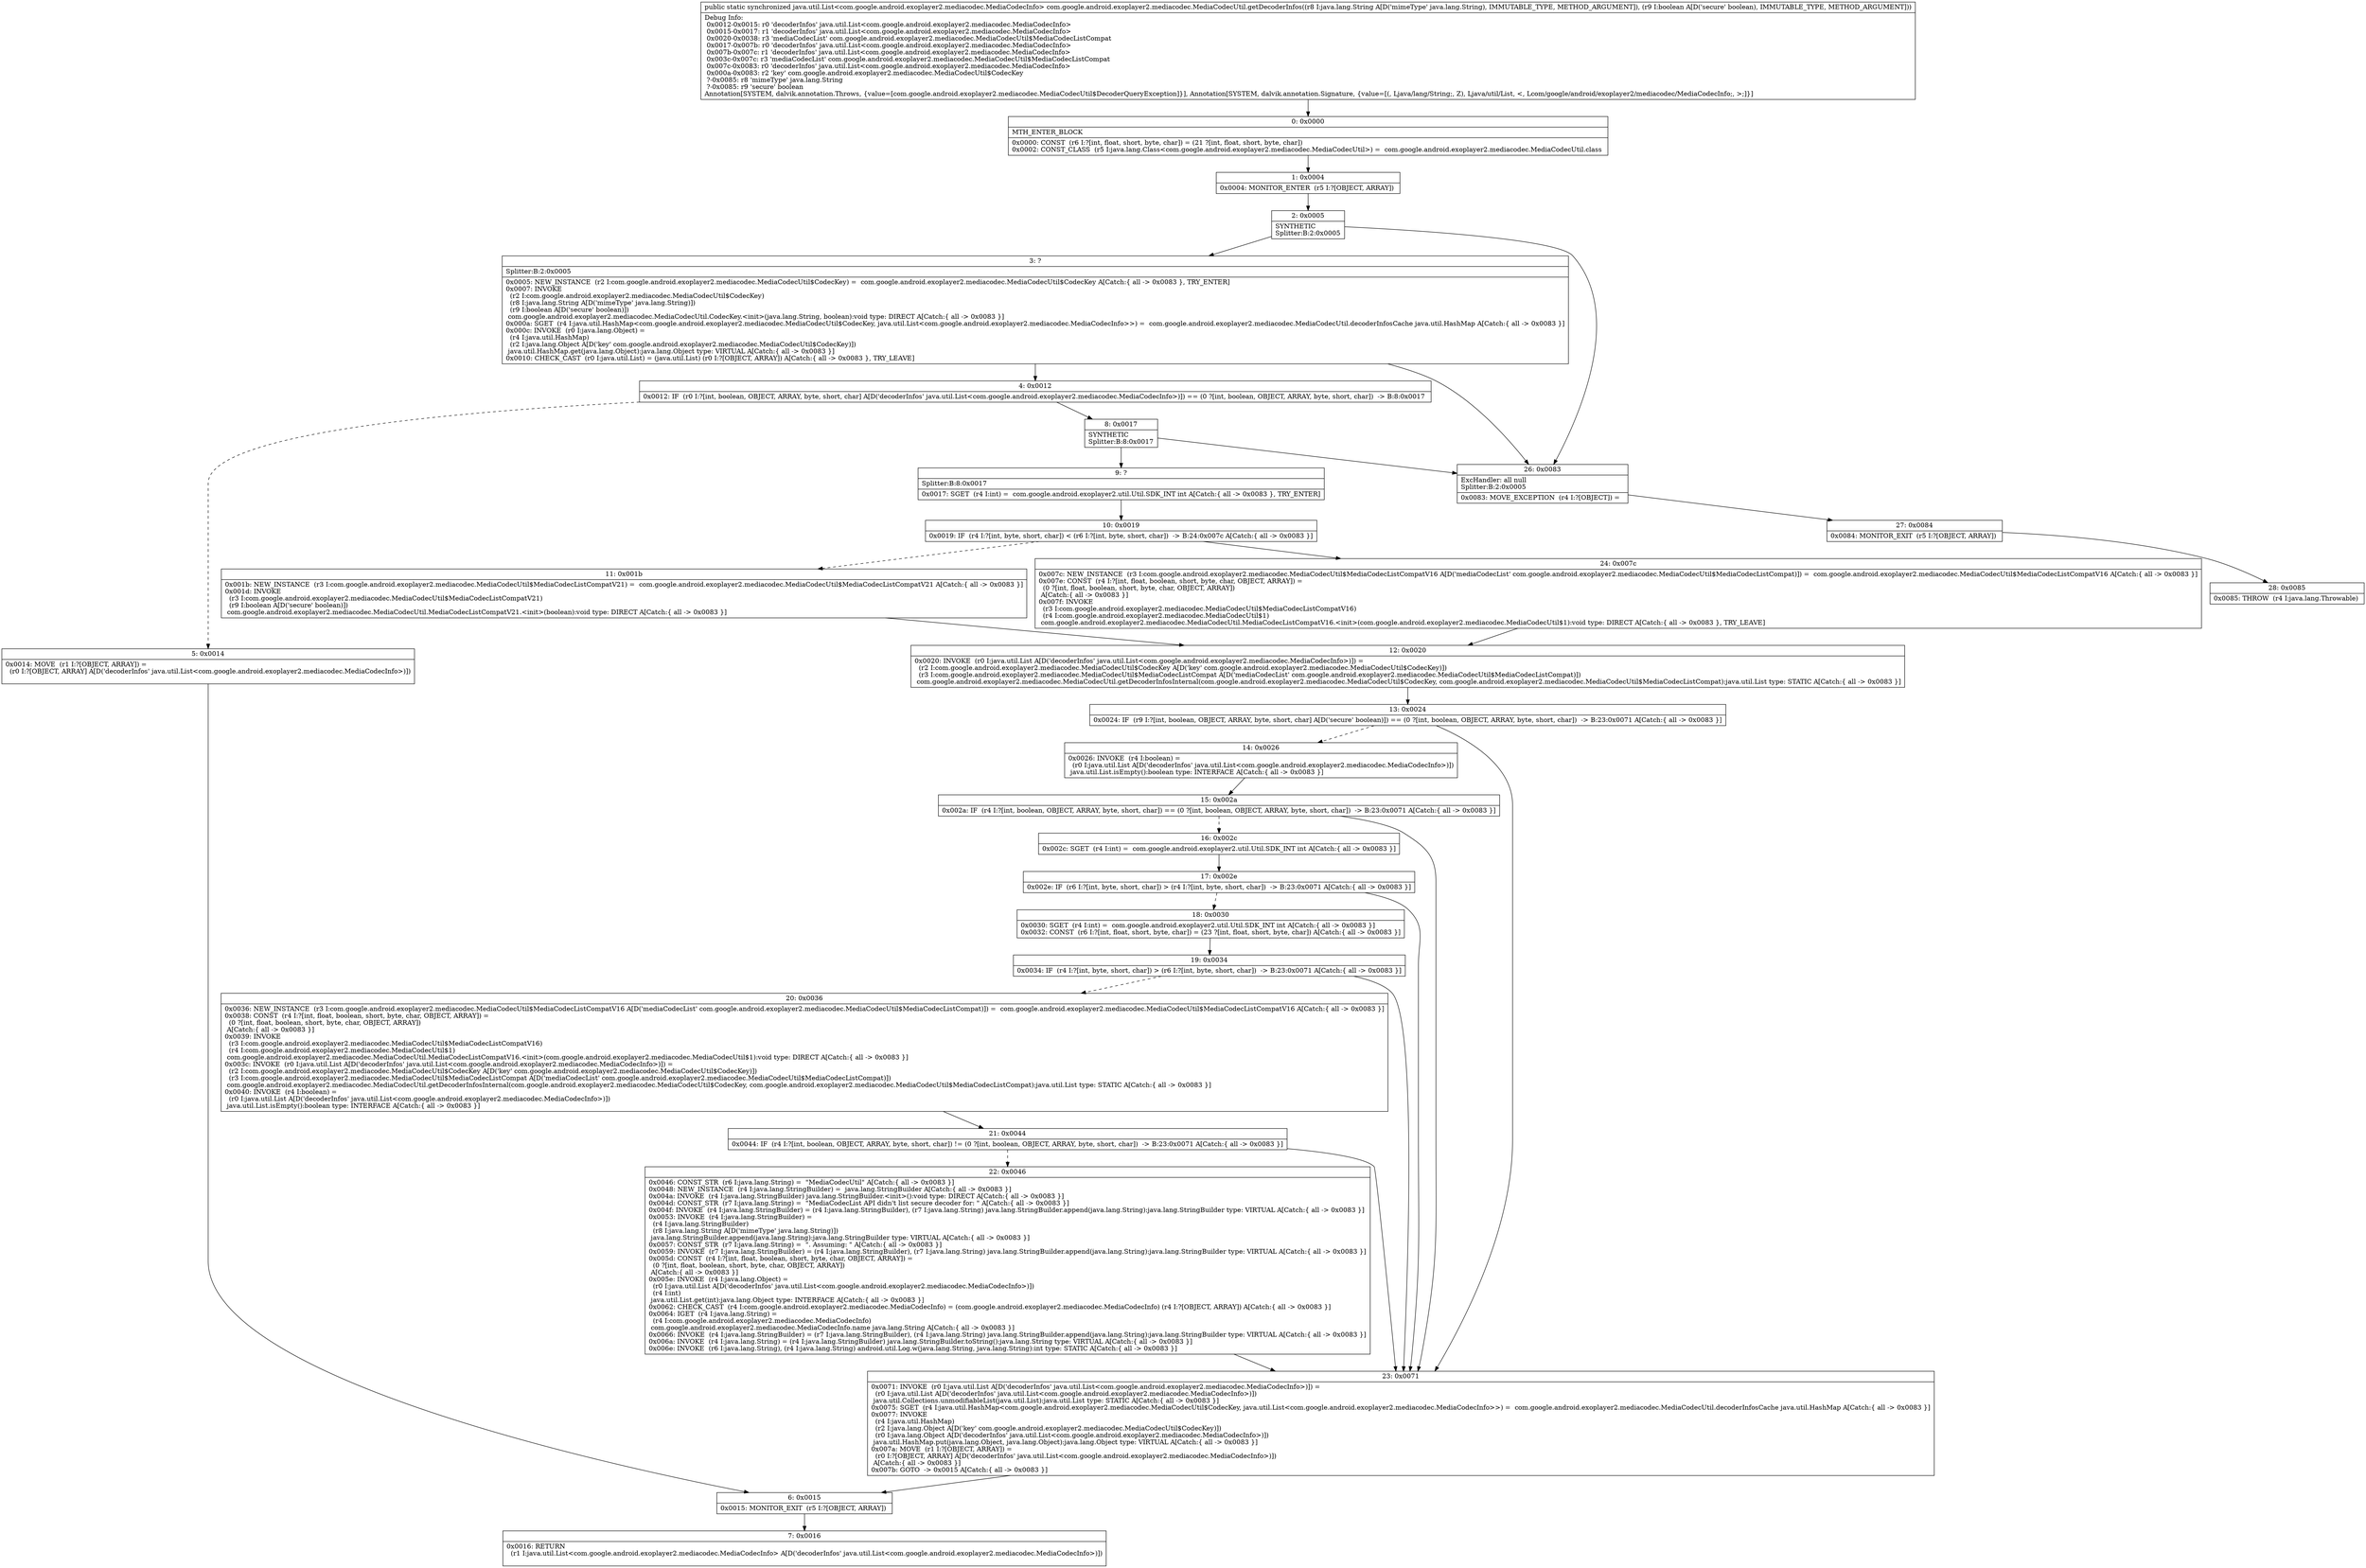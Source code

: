 digraph "CFG forcom.google.android.exoplayer2.mediacodec.MediaCodecUtil.getDecoderInfos(Ljava\/lang\/String;Z)Ljava\/util\/List;" {
Node_0 [shape=record,label="{0\:\ 0x0000|MTH_ENTER_BLOCK\l|0x0000: CONST  (r6 I:?[int, float, short, byte, char]) = (21 ?[int, float, short, byte, char]) \l0x0002: CONST_CLASS  (r5 I:java.lang.Class\<com.google.android.exoplayer2.mediacodec.MediaCodecUtil\>) =  com.google.android.exoplayer2.mediacodec.MediaCodecUtil.class \l}"];
Node_1 [shape=record,label="{1\:\ 0x0004|0x0004: MONITOR_ENTER  (r5 I:?[OBJECT, ARRAY]) \l}"];
Node_2 [shape=record,label="{2\:\ 0x0005|SYNTHETIC\lSplitter:B:2:0x0005\l}"];
Node_3 [shape=record,label="{3\:\ ?|Splitter:B:2:0x0005\l|0x0005: NEW_INSTANCE  (r2 I:com.google.android.exoplayer2.mediacodec.MediaCodecUtil$CodecKey) =  com.google.android.exoplayer2.mediacodec.MediaCodecUtil$CodecKey A[Catch:\{ all \-\> 0x0083 \}, TRY_ENTER]\l0x0007: INVOKE  \l  (r2 I:com.google.android.exoplayer2.mediacodec.MediaCodecUtil$CodecKey)\l  (r8 I:java.lang.String A[D('mimeType' java.lang.String)])\l  (r9 I:boolean A[D('secure' boolean)])\l com.google.android.exoplayer2.mediacodec.MediaCodecUtil.CodecKey.\<init\>(java.lang.String, boolean):void type: DIRECT A[Catch:\{ all \-\> 0x0083 \}]\l0x000a: SGET  (r4 I:java.util.HashMap\<com.google.android.exoplayer2.mediacodec.MediaCodecUtil$CodecKey, java.util.List\<com.google.android.exoplayer2.mediacodec.MediaCodecInfo\>\>) =  com.google.android.exoplayer2.mediacodec.MediaCodecUtil.decoderInfosCache java.util.HashMap A[Catch:\{ all \-\> 0x0083 \}]\l0x000c: INVOKE  (r0 I:java.lang.Object) = \l  (r4 I:java.util.HashMap)\l  (r2 I:java.lang.Object A[D('key' com.google.android.exoplayer2.mediacodec.MediaCodecUtil$CodecKey)])\l java.util.HashMap.get(java.lang.Object):java.lang.Object type: VIRTUAL A[Catch:\{ all \-\> 0x0083 \}]\l0x0010: CHECK_CAST  (r0 I:java.util.List) = (java.util.List) (r0 I:?[OBJECT, ARRAY]) A[Catch:\{ all \-\> 0x0083 \}, TRY_LEAVE]\l}"];
Node_4 [shape=record,label="{4\:\ 0x0012|0x0012: IF  (r0 I:?[int, boolean, OBJECT, ARRAY, byte, short, char] A[D('decoderInfos' java.util.List\<com.google.android.exoplayer2.mediacodec.MediaCodecInfo\>)]) == (0 ?[int, boolean, OBJECT, ARRAY, byte, short, char])  \-\> B:8:0x0017 \l}"];
Node_5 [shape=record,label="{5\:\ 0x0014|0x0014: MOVE  (r1 I:?[OBJECT, ARRAY]) = \l  (r0 I:?[OBJECT, ARRAY] A[D('decoderInfos' java.util.List\<com.google.android.exoplayer2.mediacodec.MediaCodecInfo\>)])\l \l}"];
Node_6 [shape=record,label="{6\:\ 0x0015|0x0015: MONITOR_EXIT  (r5 I:?[OBJECT, ARRAY]) \l}"];
Node_7 [shape=record,label="{7\:\ 0x0016|0x0016: RETURN  \l  (r1 I:java.util.List\<com.google.android.exoplayer2.mediacodec.MediaCodecInfo\> A[D('decoderInfos' java.util.List\<com.google.android.exoplayer2.mediacodec.MediaCodecInfo\>)])\l \l}"];
Node_8 [shape=record,label="{8\:\ 0x0017|SYNTHETIC\lSplitter:B:8:0x0017\l}"];
Node_9 [shape=record,label="{9\:\ ?|Splitter:B:8:0x0017\l|0x0017: SGET  (r4 I:int) =  com.google.android.exoplayer2.util.Util.SDK_INT int A[Catch:\{ all \-\> 0x0083 \}, TRY_ENTER]\l}"];
Node_10 [shape=record,label="{10\:\ 0x0019|0x0019: IF  (r4 I:?[int, byte, short, char]) \< (r6 I:?[int, byte, short, char])  \-\> B:24:0x007c A[Catch:\{ all \-\> 0x0083 \}]\l}"];
Node_11 [shape=record,label="{11\:\ 0x001b|0x001b: NEW_INSTANCE  (r3 I:com.google.android.exoplayer2.mediacodec.MediaCodecUtil$MediaCodecListCompatV21) =  com.google.android.exoplayer2.mediacodec.MediaCodecUtil$MediaCodecListCompatV21 A[Catch:\{ all \-\> 0x0083 \}]\l0x001d: INVOKE  \l  (r3 I:com.google.android.exoplayer2.mediacodec.MediaCodecUtil$MediaCodecListCompatV21)\l  (r9 I:boolean A[D('secure' boolean)])\l com.google.android.exoplayer2.mediacodec.MediaCodecUtil.MediaCodecListCompatV21.\<init\>(boolean):void type: DIRECT A[Catch:\{ all \-\> 0x0083 \}]\l}"];
Node_12 [shape=record,label="{12\:\ 0x0020|0x0020: INVOKE  (r0 I:java.util.List A[D('decoderInfos' java.util.List\<com.google.android.exoplayer2.mediacodec.MediaCodecInfo\>)]) = \l  (r2 I:com.google.android.exoplayer2.mediacodec.MediaCodecUtil$CodecKey A[D('key' com.google.android.exoplayer2.mediacodec.MediaCodecUtil$CodecKey)])\l  (r3 I:com.google.android.exoplayer2.mediacodec.MediaCodecUtil$MediaCodecListCompat A[D('mediaCodecList' com.google.android.exoplayer2.mediacodec.MediaCodecUtil$MediaCodecListCompat)])\l com.google.android.exoplayer2.mediacodec.MediaCodecUtil.getDecoderInfosInternal(com.google.android.exoplayer2.mediacodec.MediaCodecUtil$CodecKey, com.google.android.exoplayer2.mediacodec.MediaCodecUtil$MediaCodecListCompat):java.util.List type: STATIC A[Catch:\{ all \-\> 0x0083 \}]\l}"];
Node_13 [shape=record,label="{13\:\ 0x0024|0x0024: IF  (r9 I:?[int, boolean, OBJECT, ARRAY, byte, short, char] A[D('secure' boolean)]) == (0 ?[int, boolean, OBJECT, ARRAY, byte, short, char])  \-\> B:23:0x0071 A[Catch:\{ all \-\> 0x0083 \}]\l}"];
Node_14 [shape=record,label="{14\:\ 0x0026|0x0026: INVOKE  (r4 I:boolean) = \l  (r0 I:java.util.List A[D('decoderInfos' java.util.List\<com.google.android.exoplayer2.mediacodec.MediaCodecInfo\>)])\l java.util.List.isEmpty():boolean type: INTERFACE A[Catch:\{ all \-\> 0x0083 \}]\l}"];
Node_15 [shape=record,label="{15\:\ 0x002a|0x002a: IF  (r4 I:?[int, boolean, OBJECT, ARRAY, byte, short, char]) == (0 ?[int, boolean, OBJECT, ARRAY, byte, short, char])  \-\> B:23:0x0071 A[Catch:\{ all \-\> 0x0083 \}]\l}"];
Node_16 [shape=record,label="{16\:\ 0x002c|0x002c: SGET  (r4 I:int) =  com.google.android.exoplayer2.util.Util.SDK_INT int A[Catch:\{ all \-\> 0x0083 \}]\l}"];
Node_17 [shape=record,label="{17\:\ 0x002e|0x002e: IF  (r6 I:?[int, byte, short, char]) \> (r4 I:?[int, byte, short, char])  \-\> B:23:0x0071 A[Catch:\{ all \-\> 0x0083 \}]\l}"];
Node_18 [shape=record,label="{18\:\ 0x0030|0x0030: SGET  (r4 I:int) =  com.google.android.exoplayer2.util.Util.SDK_INT int A[Catch:\{ all \-\> 0x0083 \}]\l0x0032: CONST  (r6 I:?[int, float, short, byte, char]) = (23 ?[int, float, short, byte, char]) A[Catch:\{ all \-\> 0x0083 \}]\l}"];
Node_19 [shape=record,label="{19\:\ 0x0034|0x0034: IF  (r4 I:?[int, byte, short, char]) \> (r6 I:?[int, byte, short, char])  \-\> B:23:0x0071 A[Catch:\{ all \-\> 0x0083 \}]\l}"];
Node_20 [shape=record,label="{20\:\ 0x0036|0x0036: NEW_INSTANCE  (r3 I:com.google.android.exoplayer2.mediacodec.MediaCodecUtil$MediaCodecListCompatV16 A[D('mediaCodecList' com.google.android.exoplayer2.mediacodec.MediaCodecUtil$MediaCodecListCompat)]) =  com.google.android.exoplayer2.mediacodec.MediaCodecUtil$MediaCodecListCompatV16 A[Catch:\{ all \-\> 0x0083 \}]\l0x0038: CONST  (r4 I:?[int, float, boolean, short, byte, char, OBJECT, ARRAY]) = \l  (0 ?[int, float, boolean, short, byte, char, OBJECT, ARRAY])\l A[Catch:\{ all \-\> 0x0083 \}]\l0x0039: INVOKE  \l  (r3 I:com.google.android.exoplayer2.mediacodec.MediaCodecUtil$MediaCodecListCompatV16)\l  (r4 I:com.google.android.exoplayer2.mediacodec.MediaCodecUtil$1)\l com.google.android.exoplayer2.mediacodec.MediaCodecUtil.MediaCodecListCompatV16.\<init\>(com.google.android.exoplayer2.mediacodec.MediaCodecUtil$1):void type: DIRECT A[Catch:\{ all \-\> 0x0083 \}]\l0x003c: INVOKE  (r0 I:java.util.List A[D('decoderInfos' java.util.List\<com.google.android.exoplayer2.mediacodec.MediaCodecInfo\>)]) = \l  (r2 I:com.google.android.exoplayer2.mediacodec.MediaCodecUtil$CodecKey A[D('key' com.google.android.exoplayer2.mediacodec.MediaCodecUtil$CodecKey)])\l  (r3 I:com.google.android.exoplayer2.mediacodec.MediaCodecUtil$MediaCodecListCompat A[D('mediaCodecList' com.google.android.exoplayer2.mediacodec.MediaCodecUtil$MediaCodecListCompat)])\l com.google.android.exoplayer2.mediacodec.MediaCodecUtil.getDecoderInfosInternal(com.google.android.exoplayer2.mediacodec.MediaCodecUtil$CodecKey, com.google.android.exoplayer2.mediacodec.MediaCodecUtil$MediaCodecListCompat):java.util.List type: STATIC A[Catch:\{ all \-\> 0x0083 \}]\l0x0040: INVOKE  (r4 I:boolean) = \l  (r0 I:java.util.List A[D('decoderInfos' java.util.List\<com.google.android.exoplayer2.mediacodec.MediaCodecInfo\>)])\l java.util.List.isEmpty():boolean type: INTERFACE A[Catch:\{ all \-\> 0x0083 \}]\l}"];
Node_21 [shape=record,label="{21\:\ 0x0044|0x0044: IF  (r4 I:?[int, boolean, OBJECT, ARRAY, byte, short, char]) != (0 ?[int, boolean, OBJECT, ARRAY, byte, short, char])  \-\> B:23:0x0071 A[Catch:\{ all \-\> 0x0083 \}]\l}"];
Node_22 [shape=record,label="{22\:\ 0x0046|0x0046: CONST_STR  (r6 I:java.lang.String) =  \"MediaCodecUtil\" A[Catch:\{ all \-\> 0x0083 \}]\l0x0048: NEW_INSTANCE  (r4 I:java.lang.StringBuilder) =  java.lang.StringBuilder A[Catch:\{ all \-\> 0x0083 \}]\l0x004a: INVOKE  (r4 I:java.lang.StringBuilder) java.lang.StringBuilder.\<init\>():void type: DIRECT A[Catch:\{ all \-\> 0x0083 \}]\l0x004d: CONST_STR  (r7 I:java.lang.String) =  \"MediaCodecList API didn't list secure decoder for: \" A[Catch:\{ all \-\> 0x0083 \}]\l0x004f: INVOKE  (r4 I:java.lang.StringBuilder) = (r4 I:java.lang.StringBuilder), (r7 I:java.lang.String) java.lang.StringBuilder.append(java.lang.String):java.lang.StringBuilder type: VIRTUAL A[Catch:\{ all \-\> 0x0083 \}]\l0x0053: INVOKE  (r4 I:java.lang.StringBuilder) = \l  (r4 I:java.lang.StringBuilder)\l  (r8 I:java.lang.String A[D('mimeType' java.lang.String)])\l java.lang.StringBuilder.append(java.lang.String):java.lang.StringBuilder type: VIRTUAL A[Catch:\{ all \-\> 0x0083 \}]\l0x0057: CONST_STR  (r7 I:java.lang.String) =  \". Assuming: \" A[Catch:\{ all \-\> 0x0083 \}]\l0x0059: INVOKE  (r7 I:java.lang.StringBuilder) = (r4 I:java.lang.StringBuilder), (r7 I:java.lang.String) java.lang.StringBuilder.append(java.lang.String):java.lang.StringBuilder type: VIRTUAL A[Catch:\{ all \-\> 0x0083 \}]\l0x005d: CONST  (r4 I:?[int, float, boolean, short, byte, char, OBJECT, ARRAY]) = \l  (0 ?[int, float, boolean, short, byte, char, OBJECT, ARRAY])\l A[Catch:\{ all \-\> 0x0083 \}]\l0x005e: INVOKE  (r4 I:java.lang.Object) = \l  (r0 I:java.util.List A[D('decoderInfos' java.util.List\<com.google.android.exoplayer2.mediacodec.MediaCodecInfo\>)])\l  (r4 I:int)\l java.util.List.get(int):java.lang.Object type: INTERFACE A[Catch:\{ all \-\> 0x0083 \}]\l0x0062: CHECK_CAST  (r4 I:com.google.android.exoplayer2.mediacodec.MediaCodecInfo) = (com.google.android.exoplayer2.mediacodec.MediaCodecInfo) (r4 I:?[OBJECT, ARRAY]) A[Catch:\{ all \-\> 0x0083 \}]\l0x0064: IGET  (r4 I:java.lang.String) = \l  (r4 I:com.google.android.exoplayer2.mediacodec.MediaCodecInfo)\l com.google.android.exoplayer2.mediacodec.MediaCodecInfo.name java.lang.String A[Catch:\{ all \-\> 0x0083 \}]\l0x0066: INVOKE  (r4 I:java.lang.StringBuilder) = (r7 I:java.lang.StringBuilder), (r4 I:java.lang.String) java.lang.StringBuilder.append(java.lang.String):java.lang.StringBuilder type: VIRTUAL A[Catch:\{ all \-\> 0x0083 \}]\l0x006a: INVOKE  (r4 I:java.lang.String) = (r4 I:java.lang.StringBuilder) java.lang.StringBuilder.toString():java.lang.String type: VIRTUAL A[Catch:\{ all \-\> 0x0083 \}]\l0x006e: INVOKE  (r6 I:java.lang.String), (r4 I:java.lang.String) android.util.Log.w(java.lang.String, java.lang.String):int type: STATIC A[Catch:\{ all \-\> 0x0083 \}]\l}"];
Node_23 [shape=record,label="{23\:\ 0x0071|0x0071: INVOKE  (r0 I:java.util.List A[D('decoderInfos' java.util.List\<com.google.android.exoplayer2.mediacodec.MediaCodecInfo\>)]) = \l  (r0 I:java.util.List A[D('decoderInfos' java.util.List\<com.google.android.exoplayer2.mediacodec.MediaCodecInfo\>)])\l java.util.Collections.unmodifiableList(java.util.List):java.util.List type: STATIC A[Catch:\{ all \-\> 0x0083 \}]\l0x0075: SGET  (r4 I:java.util.HashMap\<com.google.android.exoplayer2.mediacodec.MediaCodecUtil$CodecKey, java.util.List\<com.google.android.exoplayer2.mediacodec.MediaCodecInfo\>\>) =  com.google.android.exoplayer2.mediacodec.MediaCodecUtil.decoderInfosCache java.util.HashMap A[Catch:\{ all \-\> 0x0083 \}]\l0x0077: INVOKE  \l  (r4 I:java.util.HashMap)\l  (r2 I:java.lang.Object A[D('key' com.google.android.exoplayer2.mediacodec.MediaCodecUtil$CodecKey)])\l  (r0 I:java.lang.Object A[D('decoderInfos' java.util.List\<com.google.android.exoplayer2.mediacodec.MediaCodecInfo\>)])\l java.util.HashMap.put(java.lang.Object, java.lang.Object):java.lang.Object type: VIRTUAL A[Catch:\{ all \-\> 0x0083 \}]\l0x007a: MOVE  (r1 I:?[OBJECT, ARRAY]) = \l  (r0 I:?[OBJECT, ARRAY] A[D('decoderInfos' java.util.List\<com.google.android.exoplayer2.mediacodec.MediaCodecInfo\>)])\l A[Catch:\{ all \-\> 0x0083 \}]\l0x007b: GOTO  \-\> 0x0015 A[Catch:\{ all \-\> 0x0083 \}]\l}"];
Node_24 [shape=record,label="{24\:\ 0x007c|0x007c: NEW_INSTANCE  (r3 I:com.google.android.exoplayer2.mediacodec.MediaCodecUtil$MediaCodecListCompatV16 A[D('mediaCodecList' com.google.android.exoplayer2.mediacodec.MediaCodecUtil$MediaCodecListCompat)]) =  com.google.android.exoplayer2.mediacodec.MediaCodecUtil$MediaCodecListCompatV16 A[Catch:\{ all \-\> 0x0083 \}]\l0x007e: CONST  (r4 I:?[int, float, boolean, short, byte, char, OBJECT, ARRAY]) = \l  (0 ?[int, float, boolean, short, byte, char, OBJECT, ARRAY])\l A[Catch:\{ all \-\> 0x0083 \}]\l0x007f: INVOKE  \l  (r3 I:com.google.android.exoplayer2.mediacodec.MediaCodecUtil$MediaCodecListCompatV16)\l  (r4 I:com.google.android.exoplayer2.mediacodec.MediaCodecUtil$1)\l com.google.android.exoplayer2.mediacodec.MediaCodecUtil.MediaCodecListCompatV16.\<init\>(com.google.android.exoplayer2.mediacodec.MediaCodecUtil$1):void type: DIRECT A[Catch:\{ all \-\> 0x0083 \}, TRY_LEAVE]\l}"];
Node_26 [shape=record,label="{26\:\ 0x0083|ExcHandler: all null\lSplitter:B:2:0x0005\l|0x0083: MOVE_EXCEPTION  (r4 I:?[OBJECT]) =  \l}"];
Node_27 [shape=record,label="{27\:\ 0x0084|0x0084: MONITOR_EXIT  (r5 I:?[OBJECT, ARRAY]) \l}"];
Node_28 [shape=record,label="{28\:\ 0x0085|0x0085: THROW  (r4 I:java.lang.Throwable) \l}"];
MethodNode[shape=record,label="{public static synchronized java.util.List\<com.google.android.exoplayer2.mediacodec.MediaCodecInfo\> com.google.android.exoplayer2.mediacodec.MediaCodecUtil.getDecoderInfos((r8 I:java.lang.String A[D('mimeType' java.lang.String), IMMUTABLE_TYPE, METHOD_ARGUMENT]), (r9 I:boolean A[D('secure' boolean), IMMUTABLE_TYPE, METHOD_ARGUMENT]))  | Debug Info:\l  0x0012\-0x0015: r0 'decoderInfos' java.util.List\<com.google.android.exoplayer2.mediacodec.MediaCodecInfo\>\l  0x0015\-0x0017: r1 'decoderInfos' java.util.List\<com.google.android.exoplayer2.mediacodec.MediaCodecInfo\>\l  0x0020\-0x0038: r3 'mediaCodecList' com.google.android.exoplayer2.mediacodec.MediaCodecUtil$MediaCodecListCompat\l  0x0017\-0x007b: r0 'decoderInfos' java.util.List\<com.google.android.exoplayer2.mediacodec.MediaCodecInfo\>\l  0x007b\-0x007c: r1 'decoderInfos' java.util.List\<com.google.android.exoplayer2.mediacodec.MediaCodecInfo\>\l  0x003c\-0x007c: r3 'mediaCodecList' com.google.android.exoplayer2.mediacodec.MediaCodecUtil$MediaCodecListCompat\l  0x007c\-0x0083: r0 'decoderInfos' java.util.List\<com.google.android.exoplayer2.mediacodec.MediaCodecInfo\>\l  0x000a\-0x0083: r2 'key' com.google.android.exoplayer2.mediacodec.MediaCodecUtil$CodecKey\l  ?\-0x0085: r8 'mimeType' java.lang.String\l  ?\-0x0085: r9 'secure' boolean\lAnnotation[SYSTEM, dalvik.annotation.Throws, \{value=[com.google.android.exoplayer2.mediacodec.MediaCodecUtil$DecoderQueryException]\}], Annotation[SYSTEM, dalvik.annotation.Signature, \{value=[(, Ljava\/lang\/String;, Z), Ljava\/util\/List, \<, Lcom\/google\/android\/exoplayer2\/mediacodec\/MediaCodecInfo;, \>;]\}]\l}"];
MethodNode -> Node_0;
Node_0 -> Node_1;
Node_1 -> Node_2;
Node_2 -> Node_3;
Node_2 -> Node_26;
Node_3 -> Node_4;
Node_3 -> Node_26;
Node_4 -> Node_5[style=dashed];
Node_4 -> Node_8;
Node_5 -> Node_6;
Node_6 -> Node_7;
Node_8 -> Node_9;
Node_8 -> Node_26;
Node_9 -> Node_10;
Node_10 -> Node_11[style=dashed];
Node_10 -> Node_24;
Node_11 -> Node_12;
Node_12 -> Node_13;
Node_13 -> Node_14[style=dashed];
Node_13 -> Node_23;
Node_14 -> Node_15;
Node_15 -> Node_16[style=dashed];
Node_15 -> Node_23;
Node_16 -> Node_17;
Node_17 -> Node_18[style=dashed];
Node_17 -> Node_23;
Node_18 -> Node_19;
Node_19 -> Node_20[style=dashed];
Node_19 -> Node_23;
Node_20 -> Node_21;
Node_21 -> Node_22[style=dashed];
Node_21 -> Node_23;
Node_22 -> Node_23;
Node_23 -> Node_6;
Node_24 -> Node_12;
Node_26 -> Node_27;
Node_27 -> Node_28;
}

